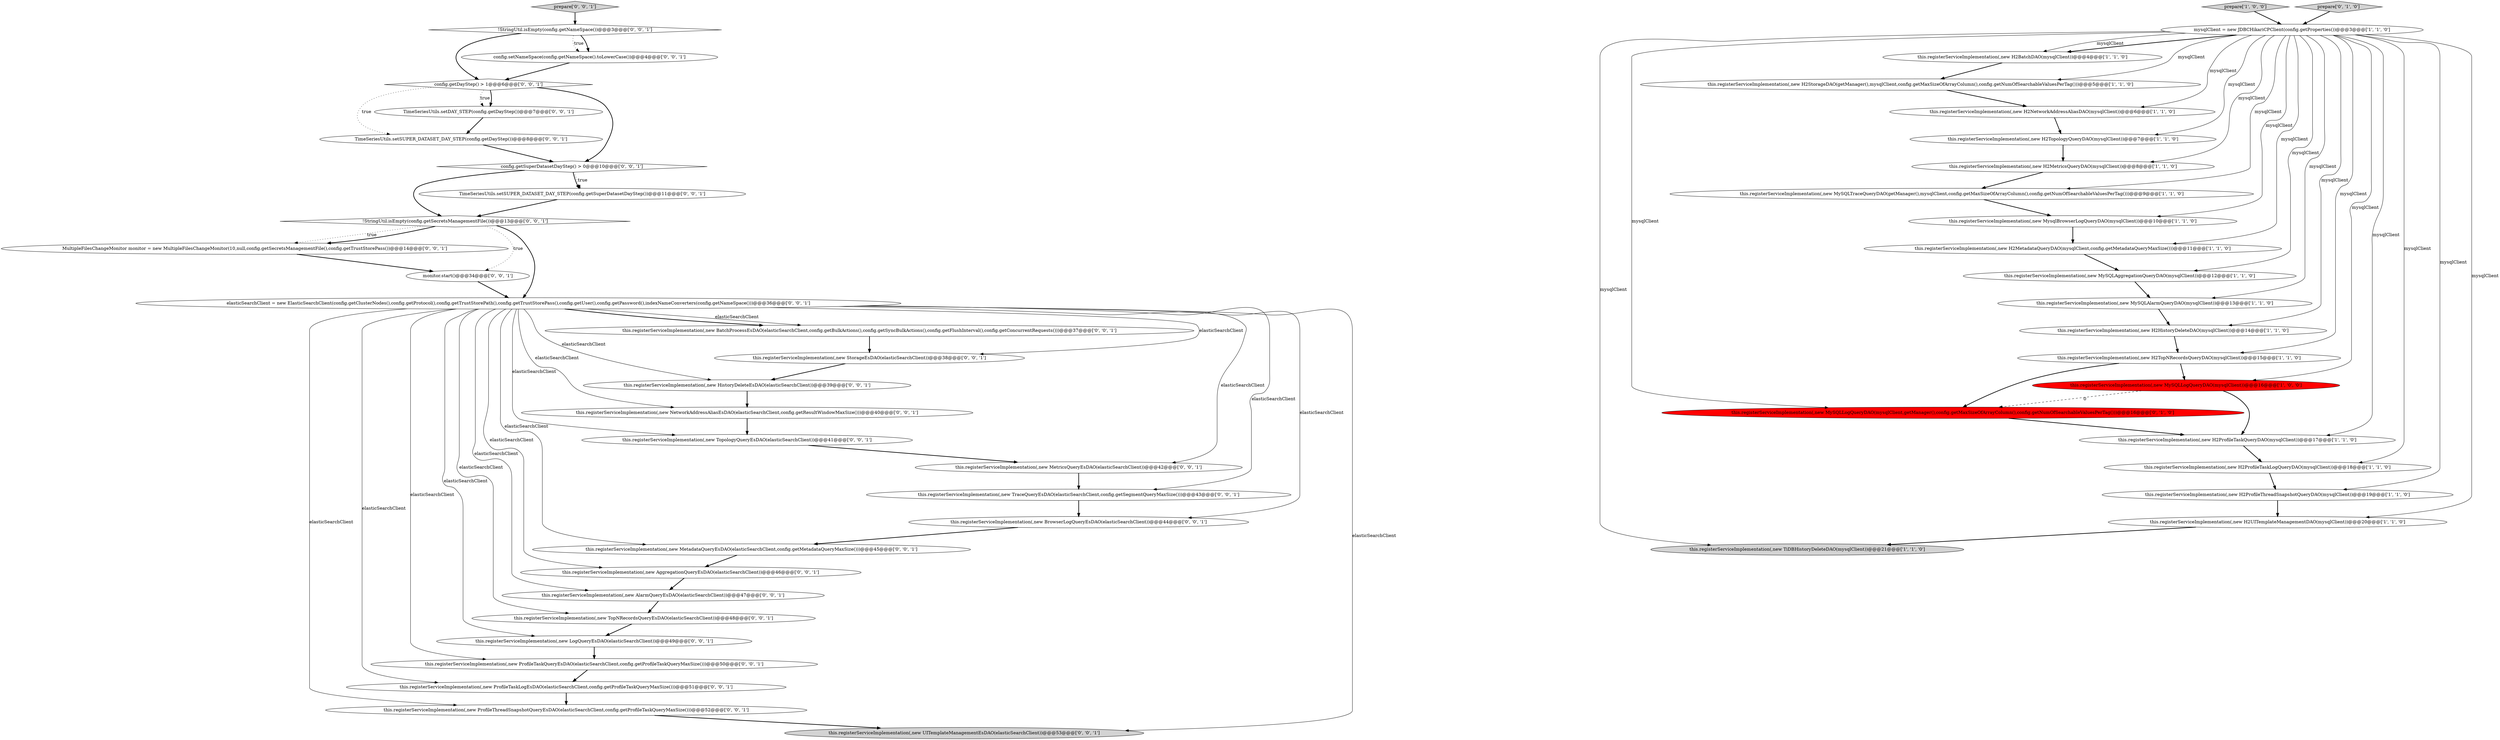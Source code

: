 digraph {
50 [style = filled, label = "this.registerServiceImplementation(,new TopNRecordsQueryEsDAO(elasticSearchClient))@@@48@@@['0', '0', '1']", fillcolor = white, shape = ellipse image = "AAA0AAABBB3BBB"];
43 [style = filled, label = "this.registerServiceImplementation(,new ProfileTaskQueryEsDAO(elasticSearchClient,config.getProfileTaskQueryMaxSize()))@@@50@@@['0', '0', '1']", fillcolor = white, shape = ellipse image = "AAA0AAABBB3BBB"];
33 [style = filled, label = "this.registerServiceImplementation(,new ProfileThreadSnapshotQueryEsDAO(elasticSearchClient,config.getProfileTaskQueryMaxSize()))@@@52@@@['0', '0', '1']", fillcolor = white, shape = ellipse image = "AAA0AAABBB3BBB"];
30 [style = filled, label = "this.registerServiceImplementation(,new AggregationQueryEsDAO(elasticSearchClient))@@@46@@@['0', '0', '1']", fillcolor = white, shape = ellipse image = "AAA0AAABBB3BBB"];
10 [style = filled, label = "this.registerServiceImplementation(,new H2NetworkAddressAliasDAO(mysqlClient))@@@6@@@['1', '1', '0']", fillcolor = white, shape = ellipse image = "AAA0AAABBB1BBB"];
42 [style = filled, label = "this.registerServiceImplementation(,new HistoryDeleteEsDAO(elasticSearchClient))@@@39@@@['0', '0', '1']", fillcolor = white, shape = ellipse image = "AAA0AAABBB3BBB"];
13 [style = filled, label = "this.registerServiceImplementation(,new MysqlBrowserLogQueryDAO(mysqlClient))@@@10@@@['1', '1', '0']", fillcolor = white, shape = ellipse image = "AAA0AAABBB1BBB"];
15 [style = filled, label = "this.registerServiceImplementation(,new H2TopNRecordsQueryDAO(mysqlClient))@@@15@@@['1', '1', '0']", fillcolor = white, shape = ellipse image = "AAA0AAABBB1BBB"];
8 [style = filled, label = "this.registerServiceImplementation(,new H2HistoryDeleteDAO(mysqlClient))@@@14@@@['1', '1', '0']", fillcolor = white, shape = ellipse image = "AAA0AAABBB1BBB"];
17 [style = filled, label = "this.registerServiceImplementation(,new H2ProfileTaskQueryDAO(mysqlClient))@@@17@@@['1', '1', '0']", fillcolor = white, shape = ellipse image = "AAA0AAABBB1BBB"];
6 [style = filled, label = "prepare['1', '0', '0']", fillcolor = lightgray, shape = diamond image = "AAA0AAABBB1BBB"];
26 [style = filled, label = "prepare['0', '0', '1']", fillcolor = lightgray, shape = diamond image = "AAA0AAABBB3BBB"];
34 [style = filled, label = "TimeSeriesUtils.setSUPER_DATASET_DAY_STEP(config.getDayStep())@@@8@@@['0', '0', '1']", fillcolor = white, shape = ellipse image = "AAA0AAABBB3BBB"];
47 [style = filled, label = "config.getDayStep() > 1@@@6@@@['0', '0', '1']", fillcolor = white, shape = diamond image = "AAA0AAABBB3BBB"];
20 [style = filled, label = "this.registerServiceImplementation(,new MySQLLogQueryDAO(mysqlClient,getManager(),config.getMaxSizeOfArrayColumn(),config.getNumOfSearchableValuesPerTag()))@@@16@@@['0', '1', '0']", fillcolor = red, shape = ellipse image = "AAA1AAABBB2BBB"];
21 [style = filled, label = "prepare['0', '1', '0']", fillcolor = lightgray, shape = diamond image = "AAA0AAABBB2BBB"];
35 [style = filled, label = "!StringUtil.isEmpty(config.getNameSpace())@@@3@@@['0', '0', '1']", fillcolor = white, shape = diamond image = "AAA0AAABBB3BBB"];
48 [style = filled, label = "!StringUtil.isEmpty(config.getSecretsManagementFile())@@@13@@@['0', '0', '1']", fillcolor = white, shape = diamond image = "AAA0AAABBB3BBB"];
38 [style = filled, label = "this.registerServiceImplementation(,new TopologyQueryEsDAO(elasticSearchClient))@@@41@@@['0', '0', '1']", fillcolor = white, shape = ellipse image = "AAA0AAABBB3BBB"];
23 [style = filled, label = "config.setNameSpace(config.getNameSpace().toLowerCase())@@@4@@@['0', '0', '1']", fillcolor = white, shape = ellipse image = "AAA0AAABBB3BBB"];
7 [style = filled, label = "this.registerServiceImplementation(,new H2ProfileThreadSnapshotQueryDAO(mysqlClient))@@@19@@@['1', '1', '0']", fillcolor = white, shape = ellipse image = "AAA0AAABBB1BBB"];
36 [style = filled, label = "this.registerServiceImplementation(,new StorageEsDAO(elasticSearchClient))@@@38@@@['0', '0', '1']", fillcolor = white, shape = ellipse image = "AAA0AAABBB3BBB"];
40 [style = filled, label = "MultipleFilesChangeMonitor monitor = new MultipleFilesChangeMonitor(10,null,config.getSecretsManagementFile(),config.getTrustStorePass())@@@14@@@['0', '0', '1']", fillcolor = white, shape = ellipse image = "AAA0AAABBB3BBB"];
9 [style = filled, label = "this.registerServiceImplementation(,new MySQLLogQueryDAO(mysqlClient))@@@16@@@['1', '0', '0']", fillcolor = red, shape = ellipse image = "AAA1AAABBB1BBB"];
28 [style = filled, label = "this.registerServiceImplementation(,new TraceQueryEsDAO(elasticSearchClient,config.getSegmentQueryMaxSize()))@@@43@@@['0', '0', '1']", fillcolor = white, shape = ellipse image = "AAA0AAABBB3BBB"];
2 [style = filled, label = "this.registerServiceImplementation(,new H2MetricsQueryDAO(mysqlClient))@@@8@@@['1', '1', '0']", fillcolor = white, shape = ellipse image = "AAA0AAABBB1BBB"];
39 [style = filled, label = "this.registerServiceImplementation(,new UITemplateManagementEsDAO(elasticSearchClient))@@@53@@@['0', '0', '1']", fillcolor = lightgray, shape = ellipse image = "AAA0AAABBB3BBB"];
27 [style = filled, label = "this.registerServiceImplementation(,new ProfileTaskLogEsDAO(elasticSearchClient,config.getProfileTaskQueryMaxSize()))@@@51@@@['0', '0', '1']", fillcolor = white, shape = ellipse image = "AAA0AAABBB3BBB"];
29 [style = filled, label = "config.getSuperDatasetDayStep() > 0@@@10@@@['0', '0', '1']", fillcolor = white, shape = diamond image = "AAA0AAABBB3BBB"];
11 [style = filled, label = "this.registerServiceImplementation(,new MySQLAggregationQueryDAO(mysqlClient))@@@12@@@['1', '1', '0']", fillcolor = white, shape = ellipse image = "AAA0AAABBB1BBB"];
3 [style = filled, label = "this.registerServiceImplementation(,new H2BatchDAO(mysqlClient))@@@4@@@['1', '1', '0']", fillcolor = white, shape = ellipse image = "AAA0AAABBB1BBB"];
45 [style = filled, label = "this.registerServiceImplementation(,new NetworkAddressAliasEsDAO(elasticSearchClient,config.getResultWindowMaxSize()))@@@40@@@['0', '0', '1']", fillcolor = white, shape = ellipse image = "AAA0AAABBB3BBB"];
1 [style = filled, label = "mysqlClient = new JDBCHikariCPClient(config.getProperties())@@@3@@@['1', '1', '0']", fillcolor = white, shape = ellipse image = "AAA0AAABBB1BBB"];
24 [style = filled, label = "this.registerServiceImplementation(,new BatchProcessEsDAO(elasticSearchClient,config.getBulkActions(),config.getSyncBulkActions(),config.getFlushInterval(),config.getConcurrentRequests()))@@@37@@@['0', '0', '1']", fillcolor = white, shape = ellipse image = "AAA0AAABBB3BBB"];
22 [style = filled, label = "this.registerServiceImplementation(,new LogQueryEsDAO(elasticSearchClient))@@@49@@@['0', '0', '1']", fillcolor = white, shape = ellipse image = "AAA0AAABBB3BBB"];
41 [style = filled, label = "TimeSeriesUtils.setSUPER_DATASET_DAY_STEP(config.getSuperDatasetDayStep())@@@11@@@['0', '0', '1']", fillcolor = white, shape = ellipse image = "AAA0AAABBB3BBB"];
46 [style = filled, label = "elasticSearchClient = new ElasticSearchClient(config.getClusterNodes(),config.getProtocol(),config.getTrustStorePath(),config.getTrustStorePass(),config.getUser(),config.getPassword(),indexNameConverters(config.getNameSpace()))@@@36@@@['0', '0', '1']", fillcolor = white, shape = ellipse image = "AAA0AAABBB3BBB"];
4 [style = filled, label = "this.registerServiceImplementation(,new H2StorageDAO(getManager(),mysqlClient,config.getMaxSizeOfArrayColumn(),config.getNumOfSearchableValuesPerTag()))@@@5@@@['1', '1', '0']", fillcolor = white, shape = ellipse image = "AAA0AAABBB1BBB"];
16 [style = filled, label = "this.registerServiceImplementation(,new H2UITemplateManagementDAO(mysqlClient))@@@20@@@['1', '1', '0']", fillcolor = white, shape = ellipse image = "AAA0AAABBB1BBB"];
25 [style = filled, label = "TimeSeriesUtils.setDAY_STEP(config.getDayStep())@@@7@@@['0', '0', '1']", fillcolor = white, shape = ellipse image = "AAA0AAABBB3BBB"];
19 [style = filled, label = "this.registerServiceImplementation(,new H2MetadataQueryDAO(mysqlClient,config.getMetadataQueryMaxSize()))@@@11@@@['1', '1', '0']", fillcolor = white, shape = ellipse image = "AAA0AAABBB1BBB"];
32 [style = filled, label = "this.registerServiceImplementation(,new BrowserLogQueryEsDAO(elasticSearchClient))@@@44@@@['0', '0', '1']", fillcolor = white, shape = ellipse image = "AAA0AAABBB3BBB"];
37 [style = filled, label = "monitor.start()@@@34@@@['0', '0', '1']", fillcolor = white, shape = ellipse image = "AAA0AAABBB3BBB"];
49 [style = filled, label = "this.registerServiceImplementation(,new MetricsQueryEsDAO(elasticSearchClient))@@@42@@@['0', '0', '1']", fillcolor = white, shape = ellipse image = "AAA0AAABBB3BBB"];
5 [style = filled, label = "this.registerServiceImplementation(,new H2ProfileTaskLogQueryDAO(mysqlClient))@@@18@@@['1', '1', '0']", fillcolor = white, shape = ellipse image = "AAA0AAABBB1BBB"];
44 [style = filled, label = "this.registerServiceImplementation(,new MetadataQueryEsDAO(elasticSearchClient,config.getMetadataQueryMaxSize()))@@@45@@@['0', '0', '1']", fillcolor = white, shape = ellipse image = "AAA0AAABBB3BBB"];
31 [style = filled, label = "this.registerServiceImplementation(,new AlarmQueryEsDAO(elasticSearchClient))@@@47@@@['0', '0', '1']", fillcolor = white, shape = ellipse image = "AAA0AAABBB3BBB"];
12 [style = filled, label = "this.registerServiceImplementation(,new H2TopologyQueryDAO(mysqlClient))@@@7@@@['1', '1', '0']", fillcolor = white, shape = ellipse image = "AAA0AAABBB1BBB"];
0 [style = filled, label = "this.registerServiceImplementation(,new TiDBHistoryDeleteDAO(mysqlClient))@@@21@@@['1', '1', '0']", fillcolor = lightgray, shape = ellipse image = "AAA0AAABBB1BBB"];
18 [style = filled, label = "this.registerServiceImplementation(,new MySQLTraceQueryDAO(getManager(),mysqlClient,config.getMaxSizeOfArrayColumn(),config.getNumOfSearchableValuesPerTag()))@@@9@@@['1', '1', '0']", fillcolor = white, shape = ellipse image = "AAA0AAABBB1BBB"];
14 [style = filled, label = "this.registerServiceImplementation(,new MySQLAlarmQueryDAO(mysqlClient))@@@13@@@['1', '1', '0']", fillcolor = white, shape = ellipse image = "AAA0AAABBB1BBB"];
16->0 [style = bold, label=""];
46->36 [style = solid, label="elasticSearchClient"];
1->2 [style = solid, label="mysqlClient"];
25->34 [style = bold, label=""];
50->22 [style = bold, label=""];
11->14 [style = bold, label=""];
42->45 [style = bold, label=""];
1->15 [style = solid, label="mysqlClient"];
1->7 [style = solid, label="mysqlClient"];
47->34 [style = dotted, label="true"];
19->11 [style = bold, label=""];
3->4 [style = bold, label=""];
1->11 [style = solid, label="mysqlClient"];
31->50 [style = bold, label=""];
41->48 [style = bold, label=""];
35->23 [style = bold, label=""];
12->2 [style = bold, label=""];
46->30 [style = solid, label="elasticSearchClient"];
38->49 [style = bold, label=""];
10->12 [style = bold, label=""];
15->20 [style = bold, label=""];
46->44 [style = solid, label="elasticSearchClient"];
7->16 [style = bold, label=""];
21->1 [style = bold, label=""];
45->38 [style = bold, label=""];
26->35 [style = bold, label=""];
27->33 [style = bold, label=""];
1->4 [style = solid, label="mysqlClient"];
40->37 [style = bold, label=""];
46->24 [style = solid, label="elasticSearchClient"];
17->5 [style = bold, label=""];
46->24 [style = bold, label=""];
22->43 [style = bold, label=""];
46->43 [style = solid, label="elasticSearchClient"];
2->18 [style = bold, label=""];
9->17 [style = bold, label=""];
46->39 [style = solid, label="elasticSearchClient"];
29->41 [style = dotted, label="true"];
1->12 [style = solid, label="mysqlClient"];
46->33 [style = solid, label="elasticSearchClient"];
46->42 [style = solid, label="elasticSearchClient"];
47->25 [style = bold, label=""];
37->46 [style = bold, label=""];
15->9 [style = bold, label=""];
1->13 [style = solid, label="mysqlClient"];
43->27 [style = bold, label=""];
5->7 [style = bold, label=""];
14->8 [style = bold, label=""];
46->49 [style = solid, label="elasticSearchClient"];
36->42 [style = bold, label=""];
1->0 [style = solid, label="mysqlClient"];
44->30 [style = bold, label=""];
4->10 [style = bold, label=""];
34->29 [style = bold, label=""];
8->15 [style = bold, label=""];
1->10 [style = solid, label="mysqlClient"];
1->3 [style = bold, label=""];
46->45 [style = solid, label="elasticSearchClient"];
49->28 [style = bold, label=""];
48->40 [style = dotted, label="true"];
28->32 [style = bold, label=""];
1->14 [style = solid, label="mysqlClient"];
46->50 [style = solid, label="elasticSearchClient"];
48->46 [style = bold, label=""];
47->29 [style = bold, label=""];
6->1 [style = bold, label=""];
13->19 [style = bold, label=""];
1->9 [style = solid, label="mysqlClient"];
46->28 [style = solid, label="elasticSearchClient"];
1->8 [style = solid, label="mysqlClient"];
30->31 [style = bold, label=""];
1->20 [style = solid, label="mysqlClient"];
1->19 [style = solid, label="mysqlClient"];
1->5 [style = solid, label="mysqlClient"];
23->47 [style = bold, label=""];
32->44 [style = bold, label=""];
1->3 [style = solid, label="mysqlClient"];
35->23 [style = dotted, label="true"];
48->37 [style = dotted, label="true"];
9->20 [style = dashed, label="0"];
20->17 [style = bold, label=""];
46->31 [style = solid, label="elasticSearchClient"];
46->22 [style = solid, label="elasticSearchClient"];
29->41 [style = bold, label=""];
46->38 [style = solid, label="elasticSearchClient"];
46->32 [style = solid, label="elasticSearchClient"];
48->40 [style = bold, label=""];
24->36 [style = bold, label=""];
33->39 [style = bold, label=""];
47->25 [style = dotted, label="true"];
1->16 [style = solid, label="mysqlClient"];
46->27 [style = solid, label="elasticSearchClient"];
18->13 [style = bold, label=""];
35->47 [style = bold, label=""];
1->18 [style = solid, label="mysqlClient"];
29->48 [style = bold, label=""];
1->17 [style = solid, label="mysqlClient"];
}

